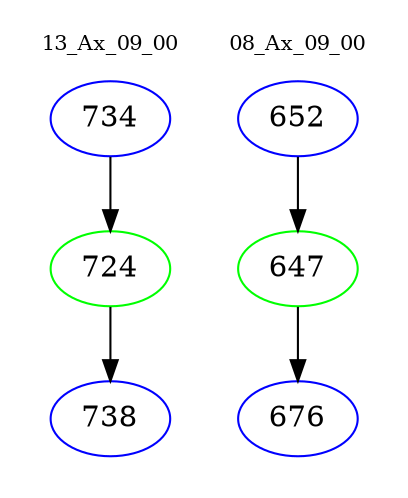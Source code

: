 digraph{
subgraph cluster_0 {
color = white
label = "13_Ax_09_00";
fontsize=10;
T0_734 [label="734", color="blue"]
T0_734 -> T0_724 [color="black"]
T0_724 [label="724", color="green"]
T0_724 -> T0_738 [color="black"]
T0_738 [label="738", color="blue"]
}
subgraph cluster_1 {
color = white
label = "08_Ax_09_00";
fontsize=10;
T1_652 [label="652", color="blue"]
T1_652 -> T1_647 [color="black"]
T1_647 [label="647", color="green"]
T1_647 -> T1_676 [color="black"]
T1_676 [label="676", color="blue"]
}
}

